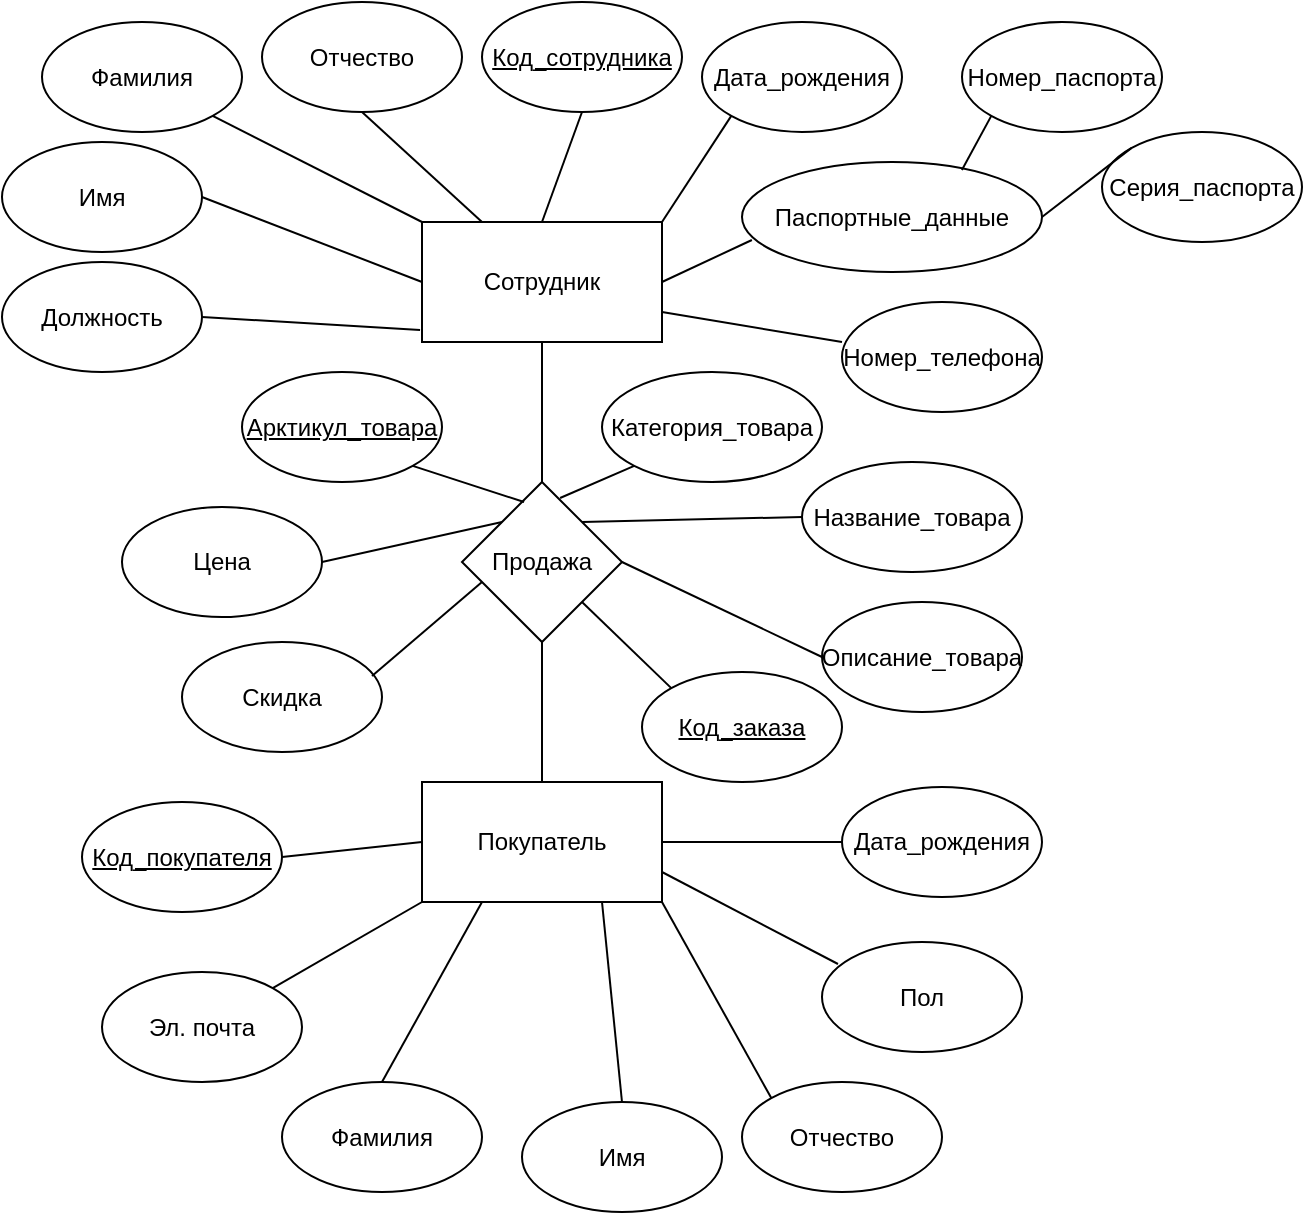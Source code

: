 <mxfile version="22.0.6" type="github">
  <diagram name="Страница — 1" id="d4_QYUorZCJm4Ev28uNU">
    <mxGraphModel dx="1386" dy="801" grid="1" gridSize="10" guides="1" tooltips="1" connect="1" arrows="1" fold="1" page="1" pageScale="1" pageWidth="827" pageHeight="1169" math="0" shadow="0">
      <root>
        <mxCell id="0" />
        <mxCell id="1" parent="0" />
        <mxCell id="yCQGR8yOdNzY2n0NGuCj-2" value="Сотрудник" style="rounded=0;whiteSpace=wrap;html=1;" parent="1" vertex="1">
          <mxGeometry x="360" y="110" width="120" height="60" as="geometry" />
        </mxCell>
        <mxCell id="yCQGR8yOdNzY2n0NGuCj-3" value="Покупатель" style="rounded=0;whiteSpace=wrap;html=1;" parent="1" vertex="1">
          <mxGeometry x="360" y="390" width="120" height="60" as="geometry" />
        </mxCell>
        <mxCell id="yCQGR8yOdNzY2n0NGuCj-4" value="Продажа" style="rhombus;whiteSpace=wrap;html=1;" parent="1" vertex="1">
          <mxGeometry x="380" y="240" width="80" height="80" as="geometry" />
        </mxCell>
        <mxCell id="yCQGR8yOdNzY2n0NGuCj-5" value="Эл. почта" style="ellipse;whiteSpace=wrap;html=1;" parent="1" vertex="1">
          <mxGeometry x="200" y="485" width="100" height="55" as="geometry" />
        </mxCell>
        <mxCell id="yCQGR8yOdNzY2n0NGuCj-6" value="" style="endArrow=none;html=1;rounded=0;exitX=0;exitY=1;exitDx=0;exitDy=0;entryX=1;entryY=0;entryDx=0;entryDy=0;" parent="1" source="yCQGR8yOdNzY2n0NGuCj-3" target="yCQGR8yOdNzY2n0NGuCj-5" edge="1">
          <mxGeometry width="50" height="50" relative="1" as="geometry">
            <mxPoint x="390" y="440" as="sourcePoint" />
            <mxPoint x="440" y="390" as="targetPoint" />
          </mxGeometry>
        </mxCell>
        <mxCell id="yCQGR8yOdNzY2n0NGuCj-7" value="Фамилия" style="ellipse;whiteSpace=wrap;html=1;" parent="1" vertex="1">
          <mxGeometry x="290" y="540" width="100" height="55" as="geometry" />
        </mxCell>
        <mxCell id="yCQGR8yOdNzY2n0NGuCj-8" value="" style="endArrow=none;html=1;rounded=0;exitX=0.25;exitY=1;exitDx=0;exitDy=0;entryX=0.5;entryY=0;entryDx=0;entryDy=0;" parent="1" source="yCQGR8yOdNzY2n0NGuCj-3" target="yCQGR8yOdNzY2n0NGuCj-7" edge="1">
          <mxGeometry width="50" height="50" relative="1" as="geometry">
            <mxPoint x="390" y="440" as="sourcePoint" />
            <mxPoint x="440" y="390" as="targetPoint" />
          </mxGeometry>
        </mxCell>
        <mxCell id="yCQGR8yOdNzY2n0NGuCj-9" value="Имя" style="ellipse;whiteSpace=wrap;html=1;" parent="1" vertex="1">
          <mxGeometry x="410" y="550" width="100" height="55" as="geometry" />
        </mxCell>
        <mxCell id="yCQGR8yOdNzY2n0NGuCj-10" value="Отчество" style="ellipse;whiteSpace=wrap;html=1;" parent="1" vertex="1">
          <mxGeometry x="520" y="540" width="100" height="55" as="geometry" />
        </mxCell>
        <mxCell id="yCQGR8yOdNzY2n0NGuCj-11" value="" style="endArrow=none;html=1;rounded=0;exitX=0.75;exitY=1;exitDx=0;exitDy=0;entryX=0.5;entryY=0;entryDx=0;entryDy=0;" parent="1" source="yCQGR8yOdNzY2n0NGuCj-3" target="yCQGR8yOdNzY2n0NGuCj-9" edge="1">
          <mxGeometry width="50" height="50" relative="1" as="geometry">
            <mxPoint x="400" y="460" as="sourcePoint" />
            <mxPoint x="390" y="530" as="targetPoint" />
          </mxGeometry>
        </mxCell>
        <mxCell id="yCQGR8yOdNzY2n0NGuCj-12" value="" style="endArrow=none;html=1;rounded=0;exitX=1;exitY=1;exitDx=0;exitDy=0;entryX=0;entryY=0;entryDx=0;entryDy=0;" parent="1" source="yCQGR8yOdNzY2n0NGuCj-3" target="yCQGR8yOdNzY2n0NGuCj-10" edge="1">
          <mxGeometry width="50" height="50" relative="1" as="geometry">
            <mxPoint x="410" y="470" as="sourcePoint" />
            <mxPoint x="400" y="540" as="targetPoint" />
          </mxGeometry>
        </mxCell>
        <mxCell id="yCQGR8yOdNzY2n0NGuCj-13" value="Код_покупателя" style="ellipse;whiteSpace=wrap;html=1;fontStyle=4" parent="1" vertex="1">
          <mxGeometry x="190" y="400" width="100" height="55" as="geometry" />
        </mxCell>
        <mxCell id="yCQGR8yOdNzY2n0NGuCj-14" value="" style="endArrow=none;html=1;rounded=0;exitX=0;exitY=0.5;exitDx=0;exitDy=0;entryX=1;entryY=0.5;entryDx=0;entryDy=0;" parent="1" source="yCQGR8yOdNzY2n0NGuCj-3" target="yCQGR8yOdNzY2n0NGuCj-13" edge="1">
          <mxGeometry width="50" height="50" relative="1" as="geometry">
            <mxPoint x="370" y="460" as="sourcePoint" />
            <mxPoint x="280" y="470" as="targetPoint" />
          </mxGeometry>
        </mxCell>
        <mxCell id="yCQGR8yOdNzY2n0NGuCj-16" value="Пол" style="ellipse;whiteSpace=wrap;html=1;" parent="1" vertex="1">
          <mxGeometry x="560" y="470" width="100" height="55" as="geometry" />
        </mxCell>
        <mxCell id="yCQGR8yOdNzY2n0NGuCj-17" value="Дата_рождения" style="ellipse;whiteSpace=wrap;html=1;" parent="1" vertex="1">
          <mxGeometry x="570" y="392.5" width="100" height="55" as="geometry" />
        </mxCell>
        <mxCell id="yCQGR8yOdNzY2n0NGuCj-19" value="" style="endArrow=none;html=1;rounded=0;exitX=1;exitY=0.75;exitDx=0;exitDy=0;entryX=0.08;entryY=0.2;entryDx=0;entryDy=0;entryPerimeter=0;" parent="1" source="yCQGR8yOdNzY2n0NGuCj-3" target="yCQGR8yOdNzY2n0NGuCj-16" edge="1">
          <mxGeometry width="50" height="50" relative="1" as="geometry">
            <mxPoint x="490" y="460" as="sourcePoint" />
            <mxPoint x="544" y="558" as="targetPoint" />
          </mxGeometry>
        </mxCell>
        <mxCell id="yCQGR8yOdNzY2n0NGuCj-20" value="" style="endArrow=none;html=1;rounded=0;exitX=1;exitY=0.5;exitDx=0;exitDy=0;entryX=0;entryY=0.5;entryDx=0;entryDy=0;" parent="1" source="yCQGR8yOdNzY2n0NGuCj-3" target="yCQGR8yOdNzY2n0NGuCj-17" edge="1">
          <mxGeometry width="50" height="50" relative="1" as="geometry">
            <mxPoint x="490" y="445" as="sourcePoint" />
            <mxPoint x="590" y="513" as="targetPoint" />
          </mxGeometry>
        </mxCell>
        <mxCell id="yCQGR8yOdNzY2n0NGuCj-21" value="" style="endArrow=none;html=1;rounded=0;entryX=0.5;entryY=1;entryDx=0;entryDy=0;exitX=0.5;exitY=0;exitDx=0;exitDy=0;" parent="1" source="yCQGR8yOdNzY2n0NGuCj-3" target="yCQGR8yOdNzY2n0NGuCj-4" edge="1">
          <mxGeometry width="50" height="50" relative="1" as="geometry">
            <mxPoint x="390" y="540" as="sourcePoint" />
            <mxPoint x="440" y="490" as="targetPoint" />
          </mxGeometry>
        </mxCell>
        <mxCell id="yCQGR8yOdNzY2n0NGuCj-22" value="" style="endArrow=none;html=1;rounded=0;entryX=0.5;entryY=1;entryDx=0;entryDy=0;exitX=0.5;exitY=0;exitDx=0;exitDy=0;" parent="1" source="yCQGR8yOdNzY2n0NGuCj-4" target="yCQGR8yOdNzY2n0NGuCj-2" edge="1">
          <mxGeometry width="50" height="50" relative="1" as="geometry">
            <mxPoint x="430" y="400" as="sourcePoint" />
            <mxPoint x="430" y="330" as="targetPoint" />
          </mxGeometry>
        </mxCell>
        <mxCell id="yCQGR8yOdNzY2n0NGuCj-23" value="Фамилия" style="ellipse;whiteSpace=wrap;html=1;" parent="1" vertex="1">
          <mxGeometry x="170" y="10" width="100" height="55" as="geometry" />
        </mxCell>
        <mxCell id="yCQGR8yOdNzY2n0NGuCj-24" value="Имя" style="ellipse;whiteSpace=wrap;html=1;" parent="1" vertex="1">
          <mxGeometry x="150" y="70" width="100" height="55" as="geometry" />
        </mxCell>
        <mxCell id="yCQGR8yOdNzY2n0NGuCj-25" value="Отчество" style="ellipse;whiteSpace=wrap;html=1;" parent="1" vertex="1">
          <mxGeometry x="280" width="100" height="55" as="geometry" />
        </mxCell>
        <mxCell id="yCQGR8yOdNzY2n0NGuCj-26" value="" style="endArrow=none;html=1;rounded=0;entryX=0;entryY=0.5;entryDx=0;entryDy=0;exitX=1;exitY=0.5;exitDx=0;exitDy=0;" parent="1" source="yCQGR8yOdNzY2n0NGuCj-24" target="yCQGR8yOdNzY2n0NGuCj-2" edge="1">
          <mxGeometry width="50" height="50" relative="1" as="geometry">
            <mxPoint x="260" y="130" as="sourcePoint" />
            <mxPoint x="220" y="210" as="targetPoint" />
          </mxGeometry>
        </mxCell>
        <mxCell id="yCQGR8yOdNzY2n0NGuCj-27" value="" style="endArrow=none;html=1;rounded=0;entryX=0;entryY=0;entryDx=0;entryDy=0;exitX=1;exitY=1;exitDx=0;exitDy=0;" parent="1" source="yCQGR8yOdNzY2n0NGuCj-23" target="yCQGR8yOdNzY2n0NGuCj-2" edge="1">
          <mxGeometry width="50" height="50" relative="1" as="geometry">
            <mxPoint x="270" y="138" as="sourcePoint" />
            <mxPoint x="370" y="150" as="targetPoint" />
          </mxGeometry>
        </mxCell>
        <mxCell id="yCQGR8yOdNzY2n0NGuCj-28" value="" style="endArrow=none;html=1;rounded=0;entryX=0.25;entryY=0;entryDx=0;entryDy=0;exitX=0.5;exitY=1;exitDx=0;exitDy=0;" parent="1" source="yCQGR8yOdNzY2n0NGuCj-25" target="yCQGR8yOdNzY2n0NGuCj-2" edge="1">
          <mxGeometry width="50" height="50" relative="1" as="geometry">
            <mxPoint x="280" y="148" as="sourcePoint" />
            <mxPoint x="380" y="160" as="targetPoint" />
          </mxGeometry>
        </mxCell>
        <mxCell id="yCQGR8yOdNzY2n0NGuCj-29" value="Код_сотрудника" style="ellipse;whiteSpace=wrap;html=1;horizontal=1;fontStyle=4" parent="1" vertex="1">
          <mxGeometry x="390" width="100" height="55" as="geometry" />
        </mxCell>
        <mxCell id="yCQGR8yOdNzY2n0NGuCj-31" value="" style="endArrow=none;html=1;rounded=0;entryX=0.5;entryY=1;entryDx=0;entryDy=0;exitX=0.5;exitY=0;exitDx=0;exitDy=0;" parent="1" source="yCQGR8yOdNzY2n0NGuCj-2" target="yCQGR8yOdNzY2n0NGuCj-29" edge="1">
          <mxGeometry width="50" height="50" relative="1" as="geometry">
            <mxPoint x="250" y="270" as="sourcePoint" />
            <mxPoint x="300" y="220" as="targetPoint" />
          </mxGeometry>
        </mxCell>
        <mxCell id="yCQGR8yOdNzY2n0NGuCj-32" value="Дата_рождения" style="ellipse;whiteSpace=wrap;html=1;" parent="1" vertex="1">
          <mxGeometry x="500" y="10" width="100" height="55" as="geometry" />
        </mxCell>
        <mxCell id="yCQGR8yOdNzY2n0NGuCj-33" value="" style="endArrow=none;html=1;rounded=0;entryX=0;entryY=1;entryDx=0;entryDy=0;exitX=1;exitY=0;exitDx=0;exitDy=0;" parent="1" source="yCQGR8yOdNzY2n0NGuCj-2" target="yCQGR8yOdNzY2n0NGuCj-32" edge="1">
          <mxGeometry width="50" height="50" relative="1" as="geometry">
            <mxPoint x="430" y="120" as="sourcePoint" />
            <mxPoint x="484" y="67" as="targetPoint" />
          </mxGeometry>
        </mxCell>
        <mxCell id="yCQGR8yOdNzY2n0NGuCj-34" value="Должность" style="ellipse;whiteSpace=wrap;html=1;" parent="1" vertex="1">
          <mxGeometry x="150" y="130" width="100" height="55" as="geometry" />
        </mxCell>
        <mxCell id="yCQGR8yOdNzY2n0NGuCj-35" value="" style="endArrow=none;html=1;rounded=0;entryX=-0.008;entryY=0.9;entryDx=0;entryDy=0;exitX=1;exitY=0.5;exitDx=0;exitDy=0;entryPerimeter=0;" parent="1" source="yCQGR8yOdNzY2n0NGuCj-34" target="yCQGR8yOdNzY2n0NGuCj-2" edge="1">
          <mxGeometry width="50" height="50" relative="1" as="geometry">
            <mxPoint x="270" y="140" as="sourcePoint" />
            <mxPoint x="370" y="150" as="targetPoint" />
          </mxGeometry>
        </mxCell>
        <mxCell id="yCQGR8yOdNzY2n0NGuCj-36" value="Паспортные_данные" style="ellipse;whiteSpace=wrap;html=1;" parent="1" vertex="1">
          <mxGeometry x="520" y="80" width="150" height="55" as="geometry" />
        </mxCell>
        <mxCell id="yCQGR8yOdNzY2n0NGuCj-37" value="" style="endArrow=none;html=1;rounded=0;entryX=0.033;entryY=0.709;entryDx=0;entryDy=0;exitX=1;exitY=0.5;exitDx=0;exitDy=0;entryPerimeter=0;" parent="1" source="yCQGR8yOdNzY2n0NGuCj-2" target="yCQGR8yOdNzY2n0NGuCj-36" edge="1">
          <mxGeometry width="50" height="50" relative="1" as="geometry">
            <mxPoint x="490" y="135" as="sourcePoint" />
            <mxPoint x="540" y="103" as="targetPoint" />
          </mxGeometry>
        </mxCell>
        <mxCell id="yCQGR8yOdNzY2n0NGuCj-38" value="Номер_паспорта" style="ellipse;whiteSpace=wrap;html=1;" parent="1" vertex="1">
          <mxGeometry x="630" y="10" width="100" height="55" as="geometry" />
        </mxCell>
        <mxCell id="yCQGR8yOdNzY2n0NGuCj-39" value="" style="endArrow=none;html=1;rounded=0;entryX=0;entryY=1;entryDx=0;entryDy=0;exitX=0.733;exitY=0.073;exitDx=0;exitDy=0;exitPerimeter=0;" parent="1" source="yCQGR8yOdNzY2n0NGuCj-36" target="yCQGR8yOdNzY2n0NGuCj-38" edge="1">
          <mxGeometry width="50" height="50" relative="1" as="geometry">
            <mxPoint x="490" y="165" as="sourcePoint" />
            <mxPoint x="540" y="178" as="targetPoint" />
          </mxGeometry>
        </mxCell>
        <mxCell id="yCQGR8yOdNzY2n0NGuCj-40" value="Серия_паспорта" style="ellipse;whiteSpace=wrap;html=1;" parent="1" vertex="1">
          <mxGeometry x="700" y="65" width="100" height="55" as="geometry" />
        </mxCell>
        <mxCell id="yCQGR8yOdNzY2n0NGuCj-41" value="" style="endArrow=none;html=1;rounded=0;entryX=0;entryY=0;entryDx=0;entryDy=0;exitX=1;exitY=0.5;exitDx=0;exitDy=0;" parent="1" source="yCQGR8yOdNzY2n0NGuCj-36" target="yCQGR8yOdNzY2n0NGuCj-40" edge="1">
          <mxGeometry width="50" height="50" relative="1" as="geometry">
            <mxPoint x="669" y="158" as="sourcePoint" />
            <mxPoint x="700" y="138" as="targetPoint" />
          </mxGeometry>
        </mxCell>
        <mxCell id="yCQGR8yOdNzY2n0NGuCj-42" value="Номер_телефона" style="ellipse;whiteSpace=wrap;html=1;" parent="1" vertex="1">
          <mxGeometry x="570" y="150" width="100" height="55" as="geometry" />
        </mxCell>
        <mxCell id="yCQGR8yOdNzY2n0NGuCj-43" value="" style="endArrow=none;html=1;rounded=0;entryX=0;entryY=0.364;entryDx=0;entryDy=0;exitX=1;exitY=0.75;exitDx=0;exitDy=0;entryPerimeter=0;" parent="1" source="yCQGR8yOdNzY2n0NGuCj-2" target="yCQGR8yOdNzY2n0NGuCj-42" edge="1">
          <mxGeometry width="50" height="50" relative="1" as="geometry">
            <mxPoint x="490" y="165" as="sourcePoint" />
            <mxPoint x="540" y="178" as="targetPoint" />
          </mxGeometry>
        </mxCell>
        <mxCell id="yCQGR8yOdNzY2n0NGuCj-45" value="Цена" style="ellipse;whiteSpace=wrap;html=1;" parent="1" vertex="1">
          <mxGeometry x="210" y="252.5" width="100" height="55" as="geometry" />
        </mxCell>
        <mxCell id="yCQGR8yOdNzY2n0NGuCj-46" value="Код_заказа" style="ellipse;whiteSpace=wrap;html=1;fontStyle=4" parent="1" vertex="1">
          <mxGeometry x="470" y="335" width="100" height="55" as="geometry" />
        </mxCell>
        <mxCell id="yCQGR8yOdNzY2n0NGuCj-47" value="Категория_товара" style="ellipse;whiteSpace=wrap;html=1;" parent="1" vertex="1">
          <mxGeometry x="450" y="185" width="110" height="55" as="geometry" />
        </mxCell>
        <mxCell id="yCQGR8yOdNzY2n0NGuCj-48" value="Название_товара" style="ellipse;whiteSpace=wrap;html=1;" parent="1" vertex="1">
          <mxGeometry x="550" y="230" width="110" height="55" as="geometry" />
        </mxCell>
        <mxCell id="yCQGR8yOdNzY2n0NGuCj-49" value="Арктикул_товара" style="ellipse;whiteSpace=wrap;html=1;fontStyle=4" parent="1" vertex="1">
          <mxGeometry x="270" y="185" width="100" height="55" as="geometry" />
        </mxCell>
        <mxCell id="yCQGR8yOdNzY2n0NGuCj-50" value="Скидка" style="ellipse;whiteSpace=wrap;html=1;" parent="1" vertex="1">
          <mxGeometry x="240" y="320" width="100" height="55" as="geometry" />
        </mxCell>
        <mxCell id="yCQGR8yOdNzY2n0NGuCj-51" value="Описание_товара" style="ellipse;whiteSpace=wrap;html=1;" parent="1" vertex="1">
          <mxGeometry x="560" y="300" width="100" height="55" as="geometry" />
        </mxCell>
        <mxCell id="yCQGR8yOdNzY2n0NGuCj-54" value="" style="endArrow=none;html=1;rounded=0;exitX=0.125;exitY=0.625;exitDx=0;exitDy=0;entryX=0.95;entryY=0.309;entryDx=0;entryDy=0;exitPerimeter=0;entryPerimeter=0;" parent="1" source="yCQGR8yOdNzY2n0NGuCj-4" target="yCQGR8yOdNzY2n0NGuCj-50" edge="1">
          <mxGeometry width="50" height="50" relative="1" as="geometry">
            <mxPoint x="370" y="430" as="sourcePoint" />
            <mxPoint x="300" y="438" as="targetPoint" />
          </mxGeometry>
        </mxCell>
        <mxCell id="yCQGR8yOdNzY2n0NGuCj-55" value="" style="endArrow=none;html=1;rounded=0;exitX=0;exitY=0;exitDx=0;exitDy=0;entryX=1;entryY=0.5;entryDx=0;entryDy=0;" parent="1" source="yCQGR8yOdNzY2n0NGuCj-4" target="yCQGR8yOdNzY2n0NGuCj-45" edge="1">
          <mxGeometry width="50" height="50" relative="1" as="geometry">
            <mxPoint x="380" y="440" as="sourcePoint" />
            <mxPoint x="310" y="340" as="targetPoint" />
          </mxGeometry>
        </mxCell>
        <mxCell id="yCQGR8yOdNzY2n0NGuCj-56" value="" style="endArrow=none;html=1;rounded=0;exitX=0.388;exitY=0.125;exitDx=0;exitDy=0;entryX=1;entryY=1;entryDx=0;entryDy=0;exitPerimeter=0;" parent="1" source="yCQGR8yOdNzY2n0NGuCj-4" target="yCQGR8yOdNzY2n0NGuCj-49" edge="1">
          <mxGeometry width="50" height="50" relative="1" as="geometry">
            <mxPoint x="390" y="450" as="sourcePoint" />
            <mxPoint x="320" y="458" as="targetPoint" />
          </mxGeometry>
        </mxCell>
        <mxCell id="yCQGR8yOdNzY2n0NGuCj-57" value="" style="endArrow=none;html=1;rounded=0;exitX=1;exitY=1;exitDx=0;exitDy=0;entryX=0;entryY=0;entryDx=0;entryDy=0;" parent="1" source="yCQGR8yOdNzY2n0NGuCj-4" target="yCQGR8yOdNzY2n0NGuCj-46" edge="1">
          <mxGeometry width="50" height="50" relative="1" as="geometry">
            <mxPoint x="400" y="460" as="sourcePoint" />
            <mxPoint x="330" y="468" as="targetPoint" />
          </mxGeometry>
        </mxCell>
        <mxCell id="yCQGR8yOdNzY2n0NGuCj-58" value="" style="endArrow=none;html=1;rounded=0;exitX=0;exitY=0.5;exitDx=0;exitDy=0;entryX=1;entryY=0.5;entryDx=0;entryDy=0;" parent="1" source="yCQGR8yOdNzY2n0NGuCj-51" target="yCQGR8yOdNzY2n0NGuCj-4" edge="1">
          <mxGeometry width="50" height="50" relative="1" as="geometry">
            <mxPoint x="410" y="470" as="sourcePoint" />
            <mxPoint x="340" y="478" as="targetPoint" />
          </mxGeometry>
        </mxCell>
        <mxCell id="yCQGR8yOdNzY2n0NGuCj-59" value="" style="endArrow=none;html=1;rounded=0;exitX=0;exitY=0.5;exitDx=0;exitDy=0;entryX=1;entryY=0;entryDx=0;entryDy=0;" parent="1" source="yCQGR8yOdNzY2n0NGuCj-48" target="yCQGR8yOdNzY2n0NGuCj-4" edge="1">
          <mxGeometry width="50" height="50" relative="1" as="geometry">
            <mxPoint x="420" y="480" as="sourcePoint" />
            <mxPoint x="350" y="488" as="targetPoint" />
          </mxGeometry>
        </mxCell>
        <mxCell id="yCQGR8yOdNzY2n0NGuCj-60" value="" style="endArrow=none;html=1;rounded=0;exitX=0;exitY=1;exitDx=0;exitDy=0;entryX=0.613;entryY=0.1;entryDx=0;entryDy=0;entryPerimeter=0;" parent="1" source="yCQGR8yOdNzY2n0NGuCj-47" target="yCQGR8yOdNzY2n0NGuCj-4" edge="1">
          <mxGeometry width="50" height="50" relative="1" as="geometry">
            <mxPoint x="430" y="490" as="sourcePoint" />
            <mxPoint x="360" y="498" as="targetPoint" />
          </mxGeometry>
        </mxCell>
      </root>
    </mxGraphModel>
  </diagram>
</mxfile>
